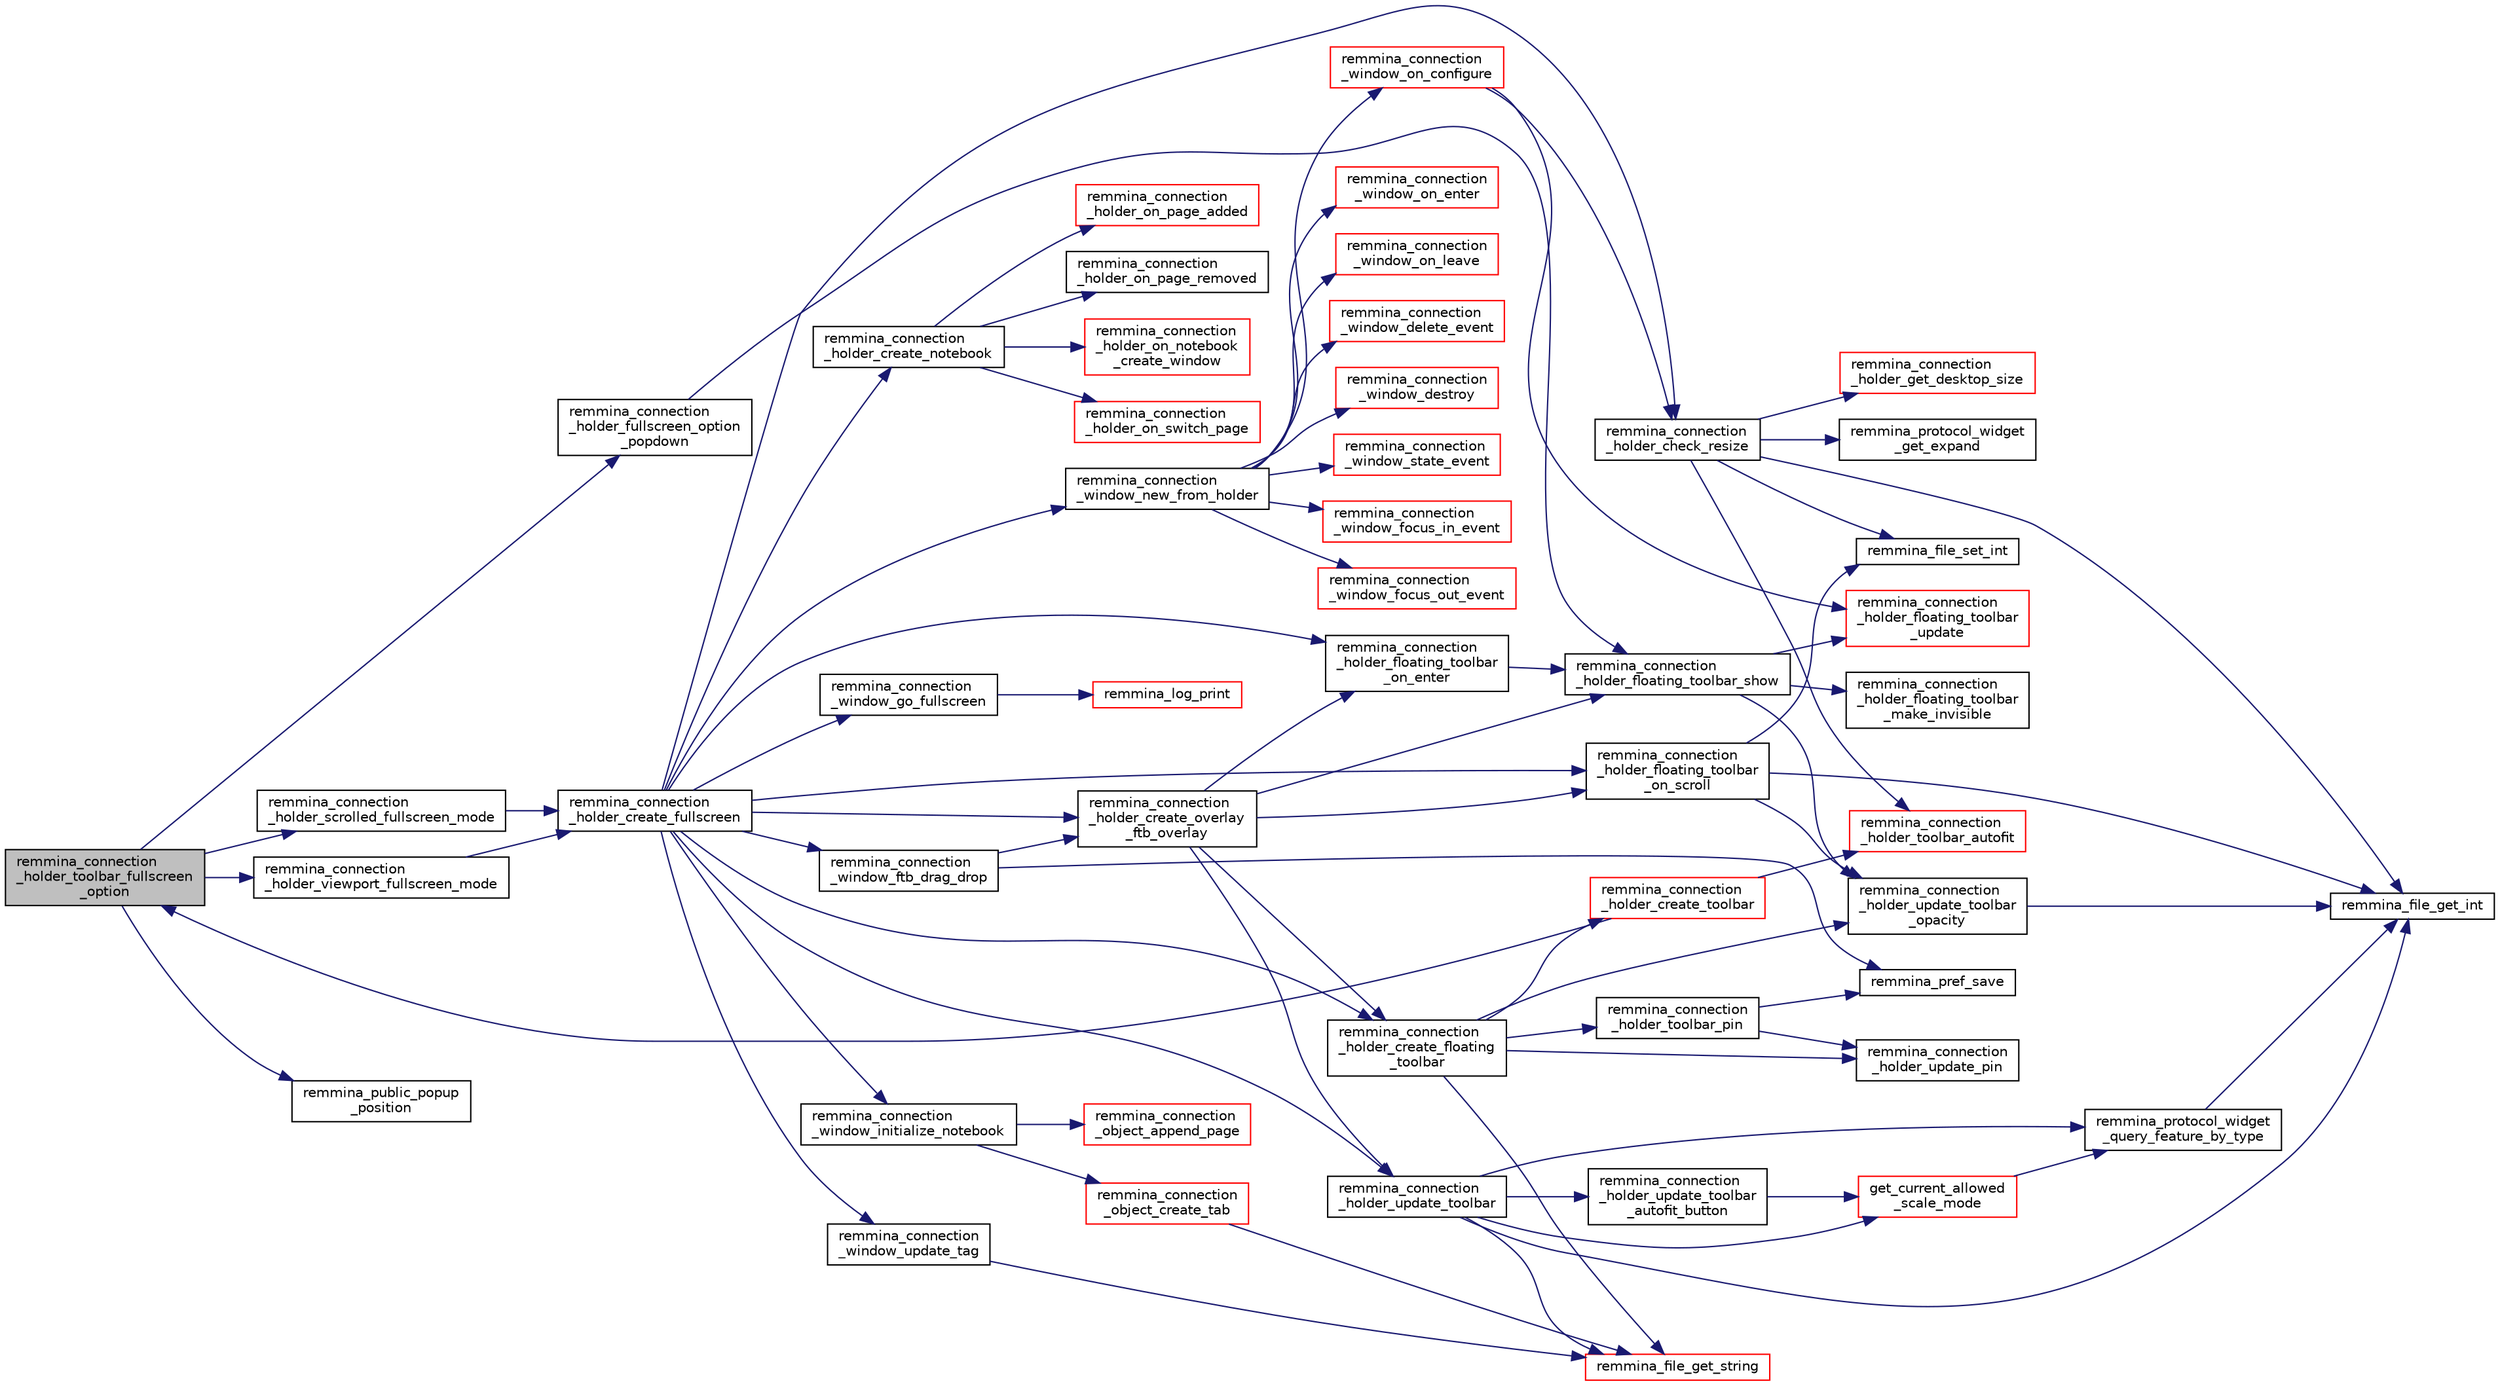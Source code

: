 digraph "remmina_connection_holder_toolbar_fullscreen_option"
{
  edge [fontname="Helvetica",fontsize="10",labelfontname="Helvetica",labelfontsize="10"];
  node [fontname="Helvetica",fontsize="10",shape=record];
  rankdir="LR";
  Node7131 [label="remmina_connection\l_holder_toolbar_fullscreen\l_option",height=0.2,width=0.4,color="black", fillcolor="grey75", style="filled", fontcolor="black"];
  Node7131 -> Node7132 [color="midnightblue",fontsize="10",style="solid",fontname="Helvetica"];
  Node7132 [label="remmina_connection\l_holder_viewport_fullscreen_mode",height=0.2,width=0.4,color="black", fillcolor="white", style="filled",URL="$remmina__connection__window_8c.html#a0e99d0ff8c39f2c6de508eee9ef498c5"];
  Node7132 -> Node7133 [color="midnightblue",fontsize="10",style="solid",fontname="Helvetica"];
  Node7133 [label="remmina_connection\l_holder_create_fullscreen",height=0.2,width=0.4,color="black", fillcolor="white", style="filled",URL="$remmina__connection__window_8c.html#ae67ca4d276339723c1ff87fc224eaccf"];
  Node7133 -> Node7134 [color="midnightblue",fontsize="10",style="solid",fontname="Helvetica"];
  Node7134 [label="remmina_connection\l_window_new_from_holder",height=0.2,width=0.4,color="black", fillcolor="white", style="filled",URL="$remmina__connection__window_8c.html#a0ff4775a640861c11f2bc9f4e4680ed5"];
  Node7134 -> Node7135 [color="midnightblue",fontsize="10",style="solid",fontname="Helvetica"];
  Node7135 [label="remmina_connection\l_window_delete_event",height=0.2,width=0.4,color="red", fillcolor="white", style="filled",URL="$remmina__connection__window_8c.html#aa84f957aaf2152717af3959b80ecfa8a"];
  Node7134 -> Node7220 [color="midnightblue",fontsize="10",style="solid",fontname="Helvetica"];
  Node7220 [label="remmina_connection\l_window_destroy",height=0.2,width=0.4,color="red", fillcolor="white", style="filled",URL="$remmina__connection__window_8c.html#a2d157bba82de5684318381a8816db2af"];
  Node7134 -> Node7222 [color="midnightblue",fontsize="10",style="solid",fontname="Helvetica"];
  Node7222 [label="remmina_connection\l_window_state_event",height=0.2,width=0.4,color="red", fillcolor="white", style="filled",URL="$remmina__connection__window_8c.html#a174d5b1e983a96c98aae2e8078f462bd"];
  Node7134 -> Node7379 [color="midnightblue",fontsize="10",style="solid",fontname="Helvetica"];
  Node7379 [label="remmina_connection\l_window_focus_in_event",height=0.2,width=0.4,color="red", fillcolor="white", style="filled",URL="$remmina__connection__window_8c.html#aac168486f2fb093eb6347cb0726153b5"];
  Node7134 -> Node7380 [color="midnightblue",fontsize="10",style="solid",fontname="Helvetica"];
  Node7380 [label="remmina_connection\l_window_focus_out_event",height=0.2,width=0.4,color="red", fillcolor="white", style="filled",URL="$remmina__connection__window_8c.html#a539828a1dd435bee083d82136691176c"];
  Node7134 -> Node7381 [color="midnightblue",fontsize="10",style="solid",fontname="Helvetica"];
  Node7381 [label="remmina_connection\l_window_on_enter",height=0.2,width=0.4,color="red", fillcolor="white", style="filled",URL="$remmina__connection__window_8c.html#a2b5a6494f27dca9408e2640f11a7738c"];
  Node7134 -> Node7382 [color="midnightblue",fontsize="10",style="solid",fontname="Helvetica"];
  Node7382 [label="remmina_connection\l_window_on_leave",height=0.2,width=0.4,color="red", fillcolor="white", style="filled",URL="$remmina__connection__window_8c.html#a63c87d892406b77f16956a54b039ab1b"];
  Node7134 -> Node7383 [color="midnightblue",fontsize="10",style="solid",fontname="Helvetica"];
  Node7383 [label="remmina_connection\l_window_on_configure",height=0.2,width=0.4,color="red", fillcolor="white", style="filled",URL="$remmina__connection__window_8c.html#af79fdcdd07b28c1cde08489d7986ca37"];
  Node7383 -> Node7225 [color="midnightblue",fontsize="10",style="solid",fontname="Helvetica"];
  Node7225 [label="remmina_connection\l_holder_floating_toolbar\l_update",height=0.2,width=0.4,color="red", fillcolor="white", style="filled",URL="$remmina__connection__window_8c.html#a2b7b33331e6fe8c8c70be62038f9f5ea"];
  Node7383 -> Node7270 [color="midnightblue",fontsize="10",style="solid",fontname="Helvetica"];
  Node7270 [label="remmina_connection\l_holder_check_resize",height=0.2,width=0.4,color="black", fillcolor="white", style="filled",URL="$remmina__connection__window_8c.html#adf48e258e535235d29c9638333488920"];
  Node7270 -> Node7250 [color="midnightblue",fontsize="10",style="solid",fontname="Helvetica"];
  Node7250 [label="remmina_connection\l_holder_get_desktop_size",height=0.2,width=0.4,color="red", fillcolor="white", style="filled",URL="$remmina__connection__window_8c.html#acf5d62eb5dda2e3a1a76c4bcbb926fb8"];
  Node7270 -> Node7271 [color="midnightblue",fontsize="10",style="solid",fontname="Helvetica"];
  Node7271 [label="remmina_protocol_widget\l_get_expand",height=0.2,width=0.4,color="black", fillcolor="white", style="filled",URL="$remmina__protocol__widget_8c.html#a25bcb2ae99449624fed6f770218e3d25"];
  Node7270 -> Node7182 [color="midnightblue",fontsize="10",style="solid",fontname="Helvetica"];
  Node7182 [label="remmina_file_get_int",height=0.2,width=0.4,color="black", fillcolor="white", style="filled",URL="$remmina__file_8c.html#a4884356c195dcfb4ceacf641a1e74e66"];
  Node7270 -> Node7267 [color="midnightblue",fontsize="10",style="solid",fontname="Helvetica"];
  Node7267 [label="remmina_file_set_int",height=0.2,width=0.4,color="black", fillcolor="white", style="filled",URL="$remmina__file_8c.html#af153b0d289ac93f6ecdaa15d5f3b9b8c"];
  Node7270 -> Node7248 [color="midnightblue",fontsize="10",style="solid",fontname="Helvetica"];
  Node7248 [label="remmina_connection\l_holder_toolbar_autofit",height=0.2,width=0.4,color="red", fillcolor="white", style="filled",URL="$remmina__connection__window_8c.html#ac679e10d8be64d56ed13043dd4df7d1c"];
  Node7133 -> Node7307 [color="midnightblue",fontsize="10",style="solid",fontname="Helvetica"];
  Node7307 [label="remmina_connection\l_holder_create_notebook",height=0.2,width=0.4,color="black", fillcolor="white", style="filled",URL="$remmina__connection__window_8c.html#ae616dc409c5775dc73d9a83c1f081705"];
  Node7307 -> Node7308 [color="midnightblue",fontsize="10",style="solid",fontname="Helvetica"];
  Node7308 [label="remmina_connection\l_holder_on_notebook\l_create_window",height=0.2,width=0.4,color="red", fillcolor="white", style="filled",URL="$remmina__connection__window_8c.html#a2f5fc595c1aad851962aa58e2009bcce"];
  Node7307 -> Node7310 [color="midnightblue",fontsize="10",style="solid",fontname="Helvetica"];
  Node7310 [label="remmina_connection\l_holder_on_switch_page",height=0.2,width=0.4,color="red", fillcolor="white", style="filled",URL="$remmina__connection__window_8c.html#ac93e70cd6f65ebb4bee3827240cf1c05"];
  Node7307 -> Node7314 [color="midnightblue",fontsize="10",style="solid",fontname="Helvetica"];
  Node7314 [label="remmina_connection\l_holder_on_page_added",height=0.2,width=0.4,color="red", fillcolor="white", style="filled",URL="$remmina__connection__window_8c.html#a17841adaac1f1d03395629af001f9135"];
  Node7307 -> Node7316 [color="midnightblue",fontsize="10",style="solid",fontname="Helvetica"];
  Node7316 [label="remmina_connection\l_holder_on_page_removed",height=0.2,width=0.4,color="black", fillcolor="white", style="filled",URL="$remmina__connection__window_8c.html#a6f585d526b1cbf7224329da51ad40005"];
  Node7133 -> Node7324 [color="midnightblue",fontsize="10",style="solid",fontname="Helvetica"];
  Node7324 [label="remmina_connection\l_window_initialize_notebook",height=0.2,width=0.4,color="black", fillcolor="white", style="filled",URL="$remmina__connection__window_8c.html#aa28770c2f7c156eb4574227310481041"];
  Node7324 -> Node7325 [color="midnightblue",fontsize="10",style="solid",fontname="Helvetica"];
  Node7325 [label="remmina_connection\l_object_create_tab",height=0.2,width=0.4,color="red", fillcolor="white", style="filled",URL="$remmina__connection__window_8c.html#a888c4dd031e9366a3284cb34351865aa"];
  Node7325 -> Node7172 [color="midnightblue",fontsize="10",style="solid",fontname="Helvetica"];
  Node7172 [label="remmina_file_get_string",height=0.2,width=0.4,color="red", fillcolor="white", style="filled",URL="$remmina__file_8c.html#a8eb1b213d9d08c6ad13683ce05f4355e"];
  Node7324 -> Node7327 [color="midnightblue",fontsize="10",style="solid",fontname="Helvetica"];
  Node7327 [label="remmina_connection\l_object_append_page",height=0.2,width=0.4,color="red", fillcolor="white", style="filled",URL="$remmina__connection__window_8c.html#ac06b41c974d5cfc6277f50b617a550bb"];
  Node7133 -> Node7335 [color="midnightblue",fontsize="10",style="solid",fontname="Helvetica"];
  Node7335 [label="remmina_connection\l_window_update_tag",height=0.2,width=0.4,color="black", fillcolor="white", style="filled",URL="$remmina__connection__window_8c.html#a49552d7adf2f4e22a59d89802171e52b"];
  Node7335 -> Node7172 [color="midnightblue",fontsize="10",style="solid",fontname="Helvetica"];
  Node7133 -> Node7385 [color="midnightblue",fontsize="10",style="solid",fontname="Helvetica"];
  Node7385 [label="remmina_connection\l_holder_create_overlay\l_ftb_overlay",height=0.2,width=0.4,color="black", fillcolor="white", style="filled",URL="$remmina__connection__window_8c.html#ab2edcb806312b3367c70fbb13c383ae0"];
  Node7385 -> Node7386 [color="midnightblue",fontsize="10",style="solid",fontname="Helvetica"];
  Node7386 [label="remmina_connection\l_holder_create_floating\l_toolbar",height=0.2,width=0.4,color="black", fillcolor="white", style="filled",URL="$remmina__connection__window_8c.html#a967dca6c1876afc3e6bcb763f9709d43"];
  Node7386 -> Node7246 [color="midnightblue",fontsize="10",style="solid",fontname="Helvetica"];
  Node7246 [label="remmina_connection\l_holder_create_toolbar",height=0.2,width=0.4,color="red", fillcolor="white", style="filled",URL="$remmina__connection__window_8c.html#af8138da72278e9e9000276e08a6fd984"];
  Node7246 -> Node7248 [color="midnightblue",fontsize="10",style="solid",fontname="Helvetica"];
  Node7246 -> Node7131 [color="midnightblue",fontsize="10",style="solid",fontname="Helvetica"];
  Node7386 -> Node7387 [color="midnightblue",fontsize="10",style="solid",fontname="Helvetica"];
  Node7387 [label="remmina_connection\l_holder_toolbar_pin",height=0.2,width=0.4,color="black", fillcolor="white", style="filled",URL="$remmina__connection__window_8c.html#a735747875f8442962795c7a2ec027378"];
  Node7387 -> Node7187 [color="midnightblue",fontsize="10",style="solid",fontname="Helvetica"];
  Node7187 [label="remmina_pref_save",height=0.2,width=0.4,color="black", fillcolor="white", style="filled",URL="$remmina__pref_8c.html#a1c614a5e7dc3cd415be6e0a926e26983"];
  Node7387 -> Node7388 [color="midnightblue",fontsize="10",style="solid",fontname="Helvetica"];
  Node7388 [label="remmina_connection\l_holder_update_pin",height=0.2,width=0.4,color="black", fillcolor="white", style="filled",URL="$remmina__connection__window_8c.html#aac226c5115a432b09cff71ecd772ea6c"];
  Node7386 -> Node7388 [color="midnightblue",fontsize="10",style="solid",fontname="Helvetica"];
  Node7386 -> Node7172 [color="midnightblue",fontsize="10",style="solid",fontname="Helvetica"];
  Node7386 -> Node7262 [color="midnightblue",fontsize="10",style="solid",fontname="Helvetica"];
  Node7262 [label="remmina_connection\l_holder_update_toolbar\l_opacity",height=0.2,width=0.4,color="black", fillcolor="white", style="filled",URL="$remmina__connection__window_8c.html#aac6895538e595984302a03c07bc51fbe"];
  Node7262 -> Node7182 [color="midnightblue",fontsize="10",style="solid",fontname="Helvetica"];
  Node7385 -> Node7313 [color="midnightblue",fontsize="10",style="solid",fontname="Helvetica"];
  Node7313 [label="remmina_connection\l_holder_update_toolbar",height=0.2,width=0.4,color="black", fillcolor="white", style="filled",URL="$remmina__connection__window_8c.html#a1b31d50e3792f41f4f78c1dbc1c5b27c"];
  Node7313 -> Node7269 [color="midnightblue",fontsize="10",style="solid",fontname="Helvetica"];
  Node7269 [label="remmina_connection\l_holder_update_toolbar\l_autofit_button",height=0.2,width=0.4,color="black", fillcolor="white", style="filled",URL="$remmina__connection__window_8c.html#adb407338a545724966a1c62d3bd60fb5"];
  Node7269 -> Node7254 [color="midnightblue",fontsize="10",style="solid",fontname="Helvetica"];
  Node7254 [label="get_current_allowed\l_scale_mode",height=0.2,width=0.4,color="red", fillcolor="white", style="filled",URL="$remmina__connection__window_8c.html#abbc84b2c450f62c288ff827c5d2c5cd2"];
  Node7254 -> Node7256 [color="midnightblue",fontsize="10",style="solid",fontname="Helvetica"];
  Node7256 [label="remmina_protocol_widget\l_query_feature_by_type",height=0.2,width=0.4,color="black", fillcolor="white", style="filled",URL="$remmina__protocol__widget_8c.html#adbe15328275677cb38bd8c8a2d5e039d"];
  Node7256 -> Node7182 [color="midnightblue",fontsize="10",style="solid",fontname="Helvetica"];
  Node7313 -> Node7254 [color="midnightblue",fontsize="10",style="solid",fontname="Helvetica"];
  Node7313 -> Node7182 [color="midnightblue",fontsize="10",style="solid",fontname="Helvetica"];
  Node7313 -> Node7256 [color="midnightblue",fontsize="10",style="solid",fontname="Helvetica"];
  Node7313 -> Node7172 [color="midnightblue",fontsize="10",style="solid",fontname="Helvetica"];
  Node7385 -> Node7261 [color="midnightblue",fontsize="10",style="solid",fontname="Helvetica"];
  Node7261 [label="remmina_connection\l_holder_floating_toolbar_show",height=0.2,width=0.4,color="black", fillcolor="white", style="filled",URL="$remmina__connection__window_8c.html#a147924e56eceebe1f61e47bf5af2218a"];
  Node7261 -> Node7262 [color="midnightblue",fontsize="10",style="solid",fontname="Helvetica"];
  Node7261 -> Node7263 [color="midnightblue",fontsize="10",style="solid",fontname="Helvetica"];
  Node7263 [label="remmina_connection\l_holder_floating_toolbar\l_make_invisible",height=0.2,width=0.4,color="black", fillcolor="white", style="filled",URL="$remmina__connection__window_8c.html#af12f8b64866588b7b2360cbc2681ec40"];
  Node7261 -> Node7225 [color="midnightblue",fontsize="10",style="solid",fontname="Helvetica"];
  Node7385 -> Node7389 [color="midnightblue",fontsize="10",style="solid",fontname="Helvetica"];
  Node7389 [label="remmina_connection\l_holder_floating_toolbar\l_on_enter",height=0.2,width=0.4,color="black", fillcolor="white", style="filled",URL="$remmina__connection__window_8c.html#a5b12b74df51eda99c7e34a4d016e4f1e"];
  Node7389 -> Node7261 [color="midnightblue",fontsize="10",style="solid",fontname="Helvetica"];
  Node7385 -> Node7390 [color="midnightblue",fontsize="10",style="solid",fontname="Helvetica"];
  Node7390 [label="remmina_connection\l_holder_floating_toolbar\l_on_scroll",height=0.2,width=0.4,color="black", fillcolor="white", style="filled",URL="$remmina__connection__window_8c.html#a9d0e16bc9f0d555b3832b2ff6be66e3f"];
  Node7390 -> Node7182 [color="midnightblue",fontsize="10",style="solid",fontname="Helvetica"];
  Node7390 -> Node7267 [color="midnightblue",fontsize="10",style="solid",fontname="Helvetica"];
  Node7390 -> Node7262 [color="midnightblue",fontsize="10",style="solid",fontname="Helvetica"];
  Node7133 -> Node7391 [color="midnightblue",fontsize="10",style="solid",fontname="Helvetica"];
  Node7391 [label="remmina_connection\l_window_ftb_drag_drop",height=0.2,width=0.4,color="black", fillcolor="white", style="filled",URL="$remmina__connection__window_8c.html#a15c9b2bd929f8f2bb64d0bb6fa60f067"];
  Node7391 -> Node7187 [color="midnightblue",fontsize="10",style="solid",fontname="Helvetica"];
  Node7391 -> Node7385 [color="midnightblue",fontsize="10",style="solid",fontname="Helvetica"];
  Node7133 -> Node7386 [color="midnightblue",fontsize="10",style="solid",fontname="Helvetica"];
  Node7133 -> Node7313 [color="midnightblue",fontsize="10",style="solid",fontname="Helvetica"];
  Node7133 -> Node7389 [color="midnightblue",fontsize="10",style="solid",fontname="Helvetica"];
  Node7133 -> Node7390 [color="midnightblue",fontsize="10",style="solid",fontname="Helvetica"];
  Node7133 -> Node7270 [color="midnightblue",fontsize="10",style="solid",fontname="Helvetica"];
  Node7133 -> Node7392 [color="midnightblue",fontsize="10",style="solid",fontname="Helvetica"];
  Node7392 [label="remmina_connection\l_window_go_fullscreen",height=0.2,width=0.4,color="black", fillcolor="white", style="filled",URL="$remmina__connection__window_8c.html#a10b3a54bf50f7522ee272932673e9419"];
  Node7392 -> Node7393 [color="midnightblue",fontsize="10",style="solid",fontname="Helvetica"];
  Node7393 [label="remmina_log_print",height=0.2,width=0.4,color="red", fillcolor="white", style="filled",URL="$remmina__log_8c.html#aca8f826a273194e22f4467421af9b3aa"];
  Node7131 -> Node7394 [color="midnightblue",fontsize="10",style="solid",fontname="Helvetica"];
  Node7394 [label="remmina_connection\l_holder_scrolled_fullscreen_mode",height=0.2,width=0.4,color="black", fillcolor="white", style="filled",URL="$remmina__connection__window_8c.html#aa25cae5c0e15e13b817b925e42a044a9"];
  Node7394 -> Node7133 [color="midnightblue",fontsize="10",style="solid",fontname="Helvetica"];
  Node7131 -> Node7395 [color="midnightblue",fontsize="10",style="solid",fontname="Helvetica"];
  Node7395 [label="remmina_connection\l_holder_fullscreen_option\l_popdown",height=0.2,width=0.4,color="black", fillcolor="white", style="filled",URL="$remmina__connection__window_8c.html#ac1e63c7801614664d5da3ecd326a69e8"];
  Node7395 -> Node7261 [color="midnightblue",fontsize="10",style="solid",fontname="Helvetica"];
  Node7131 -> Node7264 [color="midnightblue",fontsize="10",style="solid",fontname="Helvetica"];
  Node7264 [label="remmina_public_popup\l_position",height=0.2,width=0.4,color="black", fillcolor="white", style="filled",URL="$remmina__public_8c.html#a92025b5f6512955f9c29608b5451a12c"];
}
